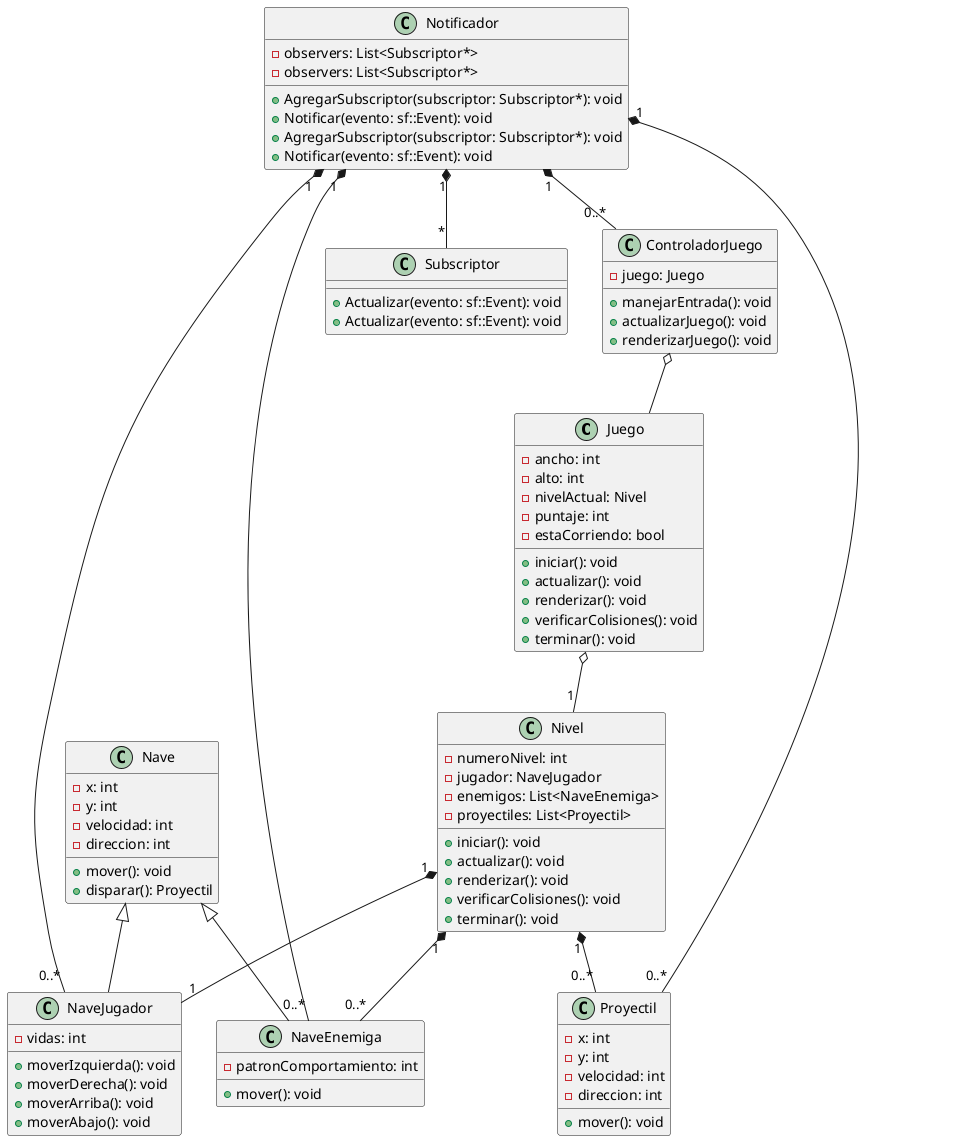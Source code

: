 @startuml Computer_Space

class Juego {
  - ancho: int
  - alto: int
  - nivelActual: Nivel
  - puntaje: int
  - estaCorriendo: bool
  + iniciar(): void
  + actualizar(): void
  + renderizar(): void
  + verificarColisiones(): void
  + terminar(): void
}

class Nivel {
  - numeroNivel: int
  - jugador: NaveJugador
  - enemigos: List<NaveEnemiga>
  - proyectiles: List<Proyectil>
  + iniciar(): void
  + actualizar(): void
  + renderizar(): void
  + verificarColisiones(): void
  + terminar(): void
}
class Notificador {
  - observers: List<Subscriptor*>
  + AgregarSubscriptor(subscriptor: Subscriptor*): void
  + Notificar(evento: sf::Event): void
}

class Subscriptor {
  + Actualizar(evento: sf::Event): void
}


class Nave {
  - x: int
  - y: int
  - velocidad: int
  - direccion: int
  + mover(): void
  + disparar(): Proyectil
}

class NaveJugador {
  - vidas: int
  + moverIzquierda(): void
  + moverDerecha(): void
  + moverArriba(): void
  + moverAbajo(): void
}

class NaveEnemiga {
  - patronComportamiento: int
  + mover(): void
}

class Proyectil {
  - x: int
  - y: int
  - velocidad: int
  - direccion: int
  + mover(): void
}

class ControladorJuego {
  - juego: Juego
  + manejarEntrada(): void
  + actualizarJuego(): void
  + renderizarJuego(): void
}

class Notificador {
  - observers: List<Subscriptor*>
  + AgregarSubscriptor(subscriptor: Subscriptor*): void
  + Notificar(evento: sf::Event): void
}

class Subscriptor {
  + Actualizar(evento: sf::Event): void
}

Juego o-- "1" Nivel
Nivel "1" *-- "1" NaveJugador
Nivel "1" *-- "0..*" NaveEnemiga
Nivel "1" *-- "0..*" Proyectil
Nave <|-- NaveJugador
Nave <|-- NaveEnemiga
ControladorJuego o-- Juego
Notificador "1" *-- "*" Subscriptor
Notificador "1" *-- "0..*" NaveJugador
Notificador "1" *-- "0..*" NaveEnemiga
Notificador "1" *-- "0..*" Proyectil
Notificador "1" *-- "0..*" ControladorJuego
